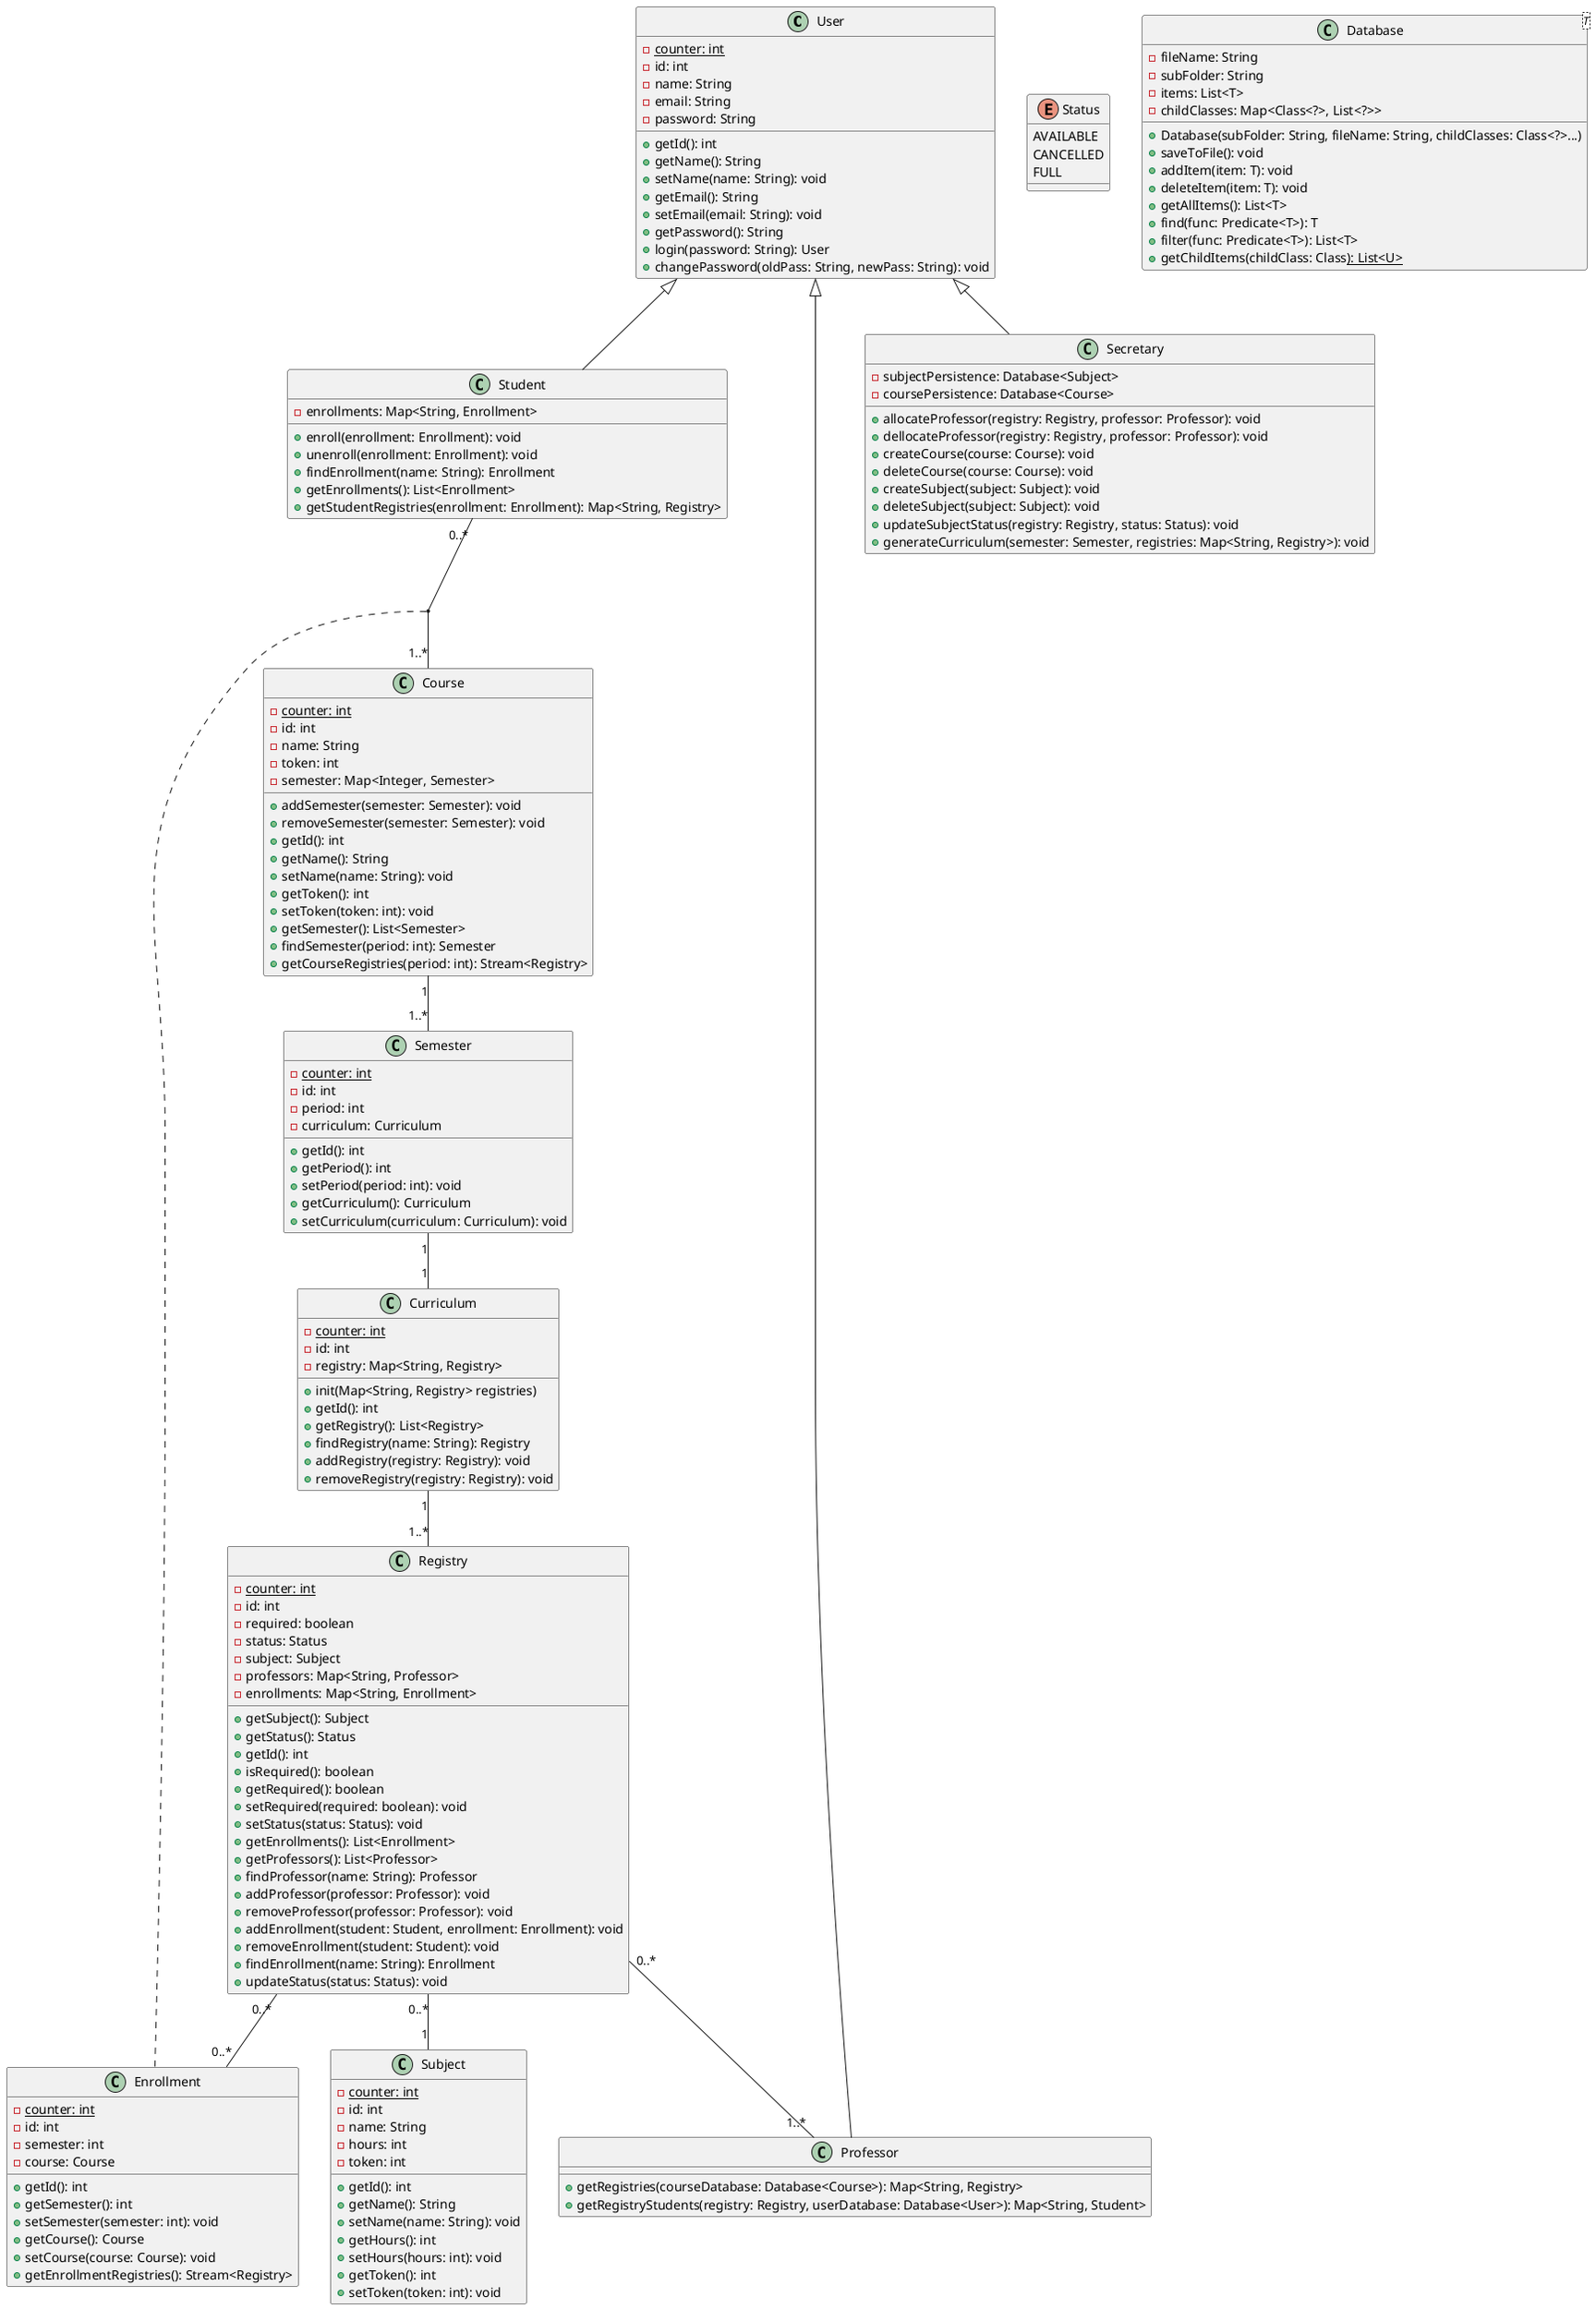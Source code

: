 @startuml

class User {
    -{static} counter: int
    -id: int
    -name: String
    -email: String
    -password: String
    +getId(): int
    +getName(): String
    +setName(name: String): void
    +getEmail(): String
    +setEmail(email: String): void
    +getPassword(): String
    +login(password: String): User
    +changePassword(oldPass: String, newPass: String): void
}

class Student {
    -enrollments: Map<String, Enrollment>
    +enroll(enrollment: Enrollment): void
    +unenroll(enrollment: Enrollment): void
    +findEnrollment(name: String): Enrollment
    +getEnrollments(): List<Enrollment>
    +getStudentRegistries(enrollment: Enrollment): Map<String, Registry>
}

class Professor {
    +getRegistries(courseDatabase: Database<Course>): Map<String, Registry>
    +getRegistryStudents(registry: Registry, userDatabase: Database<User>): Map<String, Student>
}

class Secretary {
    -subjectPersistence: Database<Subject>
    -coursePersistence: Database<Course>
    +allocateProfessor(registry: Registry, professor: Professor): void
    +dellocateProfessor(registry: Registry, professor: Professor): void
    +createCourse(course: Course): void
    +deleteCourse(course: Course): void
    +createSubject(subject: Subject): void
    +deleteSubject(subject: Subject): void
    +updateSubjectStatus(registry: Registry, status: Status): void
    +generateCurriculum(semester: Semester, registries: Map<String, Registry>): void
}

class Enrollment {
    -{static} counter: int
    -id: int
    -semester: int
    -course: Course
    +getId(): int
    +getSemester(): int
    +setSemester(semester: int): void
    +getCourse(): Course
    +setCourse(course: Course): void
    +getEnrollmentRegistries(): Stream<Registry>
}

class Course {
    -{static} counter: int
    -id: int
    -name: String
    -token: int
    -semester: Map<Integer, Semester>
    +addSemester(semester: Semester): void
    +removeSemester(semester: Semester): void
    +getId(): int
    +getName(): String
    +setName(name: String): void
    +getToken(): int
    +setToken(token: int): void
    +getSemester(): List<Semester>
    +findSemester(period: int): Semester
    +getCourseRegistries(period: int): Stream<Registry>
}

class Semester {
    -{static} counter: int
    -id: int
    -period: int
    -curriculum: Curriculum
    +getId(): int
    +getPeriod(): int
    +setPeriod(period: int): void
    +getCurriculum(): Curriculum
    +setCurriculum(curriculum: Curriculum): void
}

class Curriculum {
    -{static} counter: int
    -id: int
    -registry: Map<String, Registry>
    +init(Map<String, Registry> registries)
    +getId(): int
    +getRegistry(): List<Registry>
    +findRegistry(name: String): Registry
    +addRegistry(registry: Registry): void
    +removeRegistry(registry: Registry): void
}

class Subject {
    -{static} counter: int
    -id: int
    -name: String
    -hours: int
    -token: int
    +getId(): int
    +getName(): String
    +setName(name: String): void
    +getHours(): int
    +setHours(hours: int): void
    +getToken(): int
    +setToken(token: int): void
}

class Registry {
    -{static} counter: int
    -id: int
    -required: boolean
    -status: Status
    -subject: Subject
    -professors: Map<String, Professor>
    -enrollments: Map<String, Enrollment>
    +getSubject(): Subject
    +getStatus(): Status
    +getId(): int
    +isRequired(): boolean
    +getRequired(): boolean
    +setRequired(required: boolean): void
    +setStatus(status: Status): void
    +getEnrollments(): List<Enrollment>
    +getProfessors(): List<Professor>
    +findProfessor(name: String): Professor
    +addProfessor(professor: Professor): void
    +removeProfessor(professor: Professor): void
    +addEnrollment(student: Student, enrollment: Enrollment): void
    +removeEnrollment(student: Student): void
    +findEnrollment(name: String): Enrollment
    +updateStatus(status: Status): void
}

enum Status {
    AVAILABLE
    CANCELLED
    FULL
}

class Database<T> {
    -fileName: String
    -subFolder: String
    -items: List<T>
    -childClasses: Map<Class<?>, List<?>>
    +Database(subFolder: String, fileName: String, childClasses: Class<?>...)
    +saveToFile(): void
    +addItem(item: T): void
    +deleteItem(item: T): void
    +getAllItems(): List<T>
    +find(func: Predicate<T>): T
    +filter(func: Predicate<T>): List<T>
    +getChildItems(childClass: Class<U>): List<U>
}

User <|-- Student
User <|-- Professor
User <|-- Secretary

Course "1" -- "1..*" Semester
Semester "1" -- "1" Curriculum
Curriculum "1" -- "1..*" Registry
Registry "0..*" -- "1" Subject
Student "0..*" -- "1..*" Course
(Student, Course) . Enrollment
Registry "0..*" -- "0..*" Enrollment
Registry "0..*" -- "1..*" Professor

@enduml
